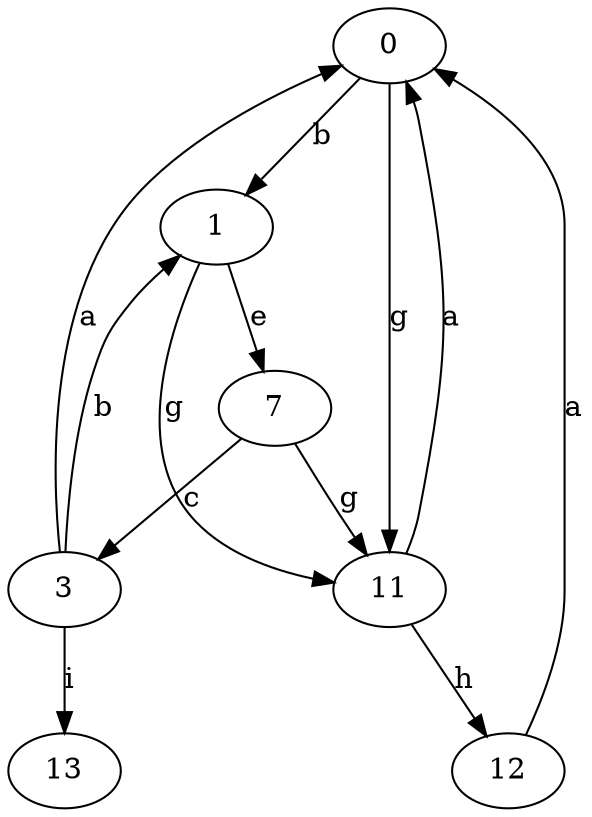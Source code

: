 strict digraph  {
0;
1;
3;
7;
11;
12;
13;
0 -> 1  [label=b];
0 -> 11  [label=g];
1 -> 7  [label=e];
1 -> 11  [label=g];
3 -> 0  [label=a];
3 -> 1  [label=b];
3 -> 13  [label=i];
7 -> 3  [label=c];
7 -> 11  [label=g];
11 -> 0  [label=a];
11 -> 12  [label=h];
12 -> 0  [label=a];
}
